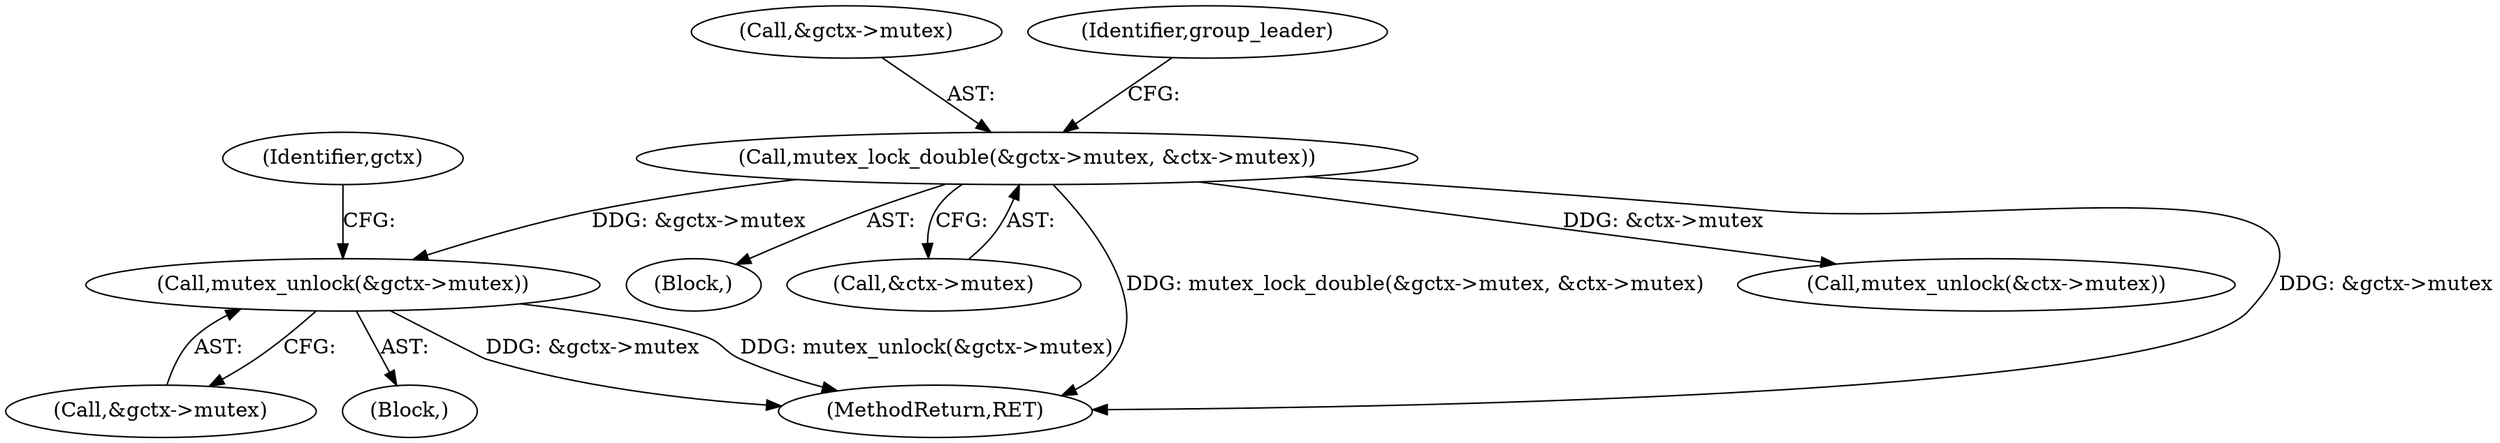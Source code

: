 digraph "0_linux_f63a8daa5812afef4f06c962351687e1ff9ccb2b@API" {
"1000608" [label="(Call,mutex_unlock(&gctx->mutex))"];
"1000543" [label="(Call,mutex_lock_double(&gctx->mutex, &ctx->mutex))"];
"1000608" [label="(Call,mutex_unlock(&gctx->mutex))"];
"1000614" [label="(Identifier,gctx)"];
"1000537" [label="(Block,)"];
"1000548" [label="(Call,&ctx->mutex)"];
"1000679" [label="(MethodReturn,RET)"];
"1000609" [label="(Call,&gctx->mutex)"];
"1000543" [label="(Call,mutex_lock_double(&gctx->mutex, &ctx->mutex))"];
"1000544" [label="(Call,&gctx->mutex)"];
"1000615" [label="(Call,mutex_unlock(&ctx->mutex))"];
"1000607" [label="(Block,)"];
"1000553" [label="(Identifier,group_leader)"];
"1000608" -> "1000607"  [label="AST: "];
"1000608" -> "1000609"  [label="CFG: "];
"1000609" -> "1000608"  [label="AST: "];
"1000614" -> "1000608"  [label="CFG: "];
"1000608" -> "1000679"  [label="DDG: mutex_unlock(&gctx->mutex)"];
"1000608" -> "1000679"  [label="DDG: &gctx->mutex"];
"1000543" -> "1000608"  [label="DDG: &gctx->mutex"];
"1000543" -> "1000537"  [label="AST: "];
"1000543" -> "1000548"  [label="CFG: "];
"1000544" -> "1000543"  [label="AST: "];
"1000548" -> "1000543"  [label="AST: "];
"1000553" -> "1000543"  [label="CFG: "];
"1000543" -> "1000679"  [label="DDG: mutex_lock_double(&gctx->mutex, &ctx->mutex)"];
"1000543" -> "1000679"  [label="DDG: &gctx->mutex"];
"1000543" -> "1000615"  [label="DDG: &ctx->mutex"];
}
